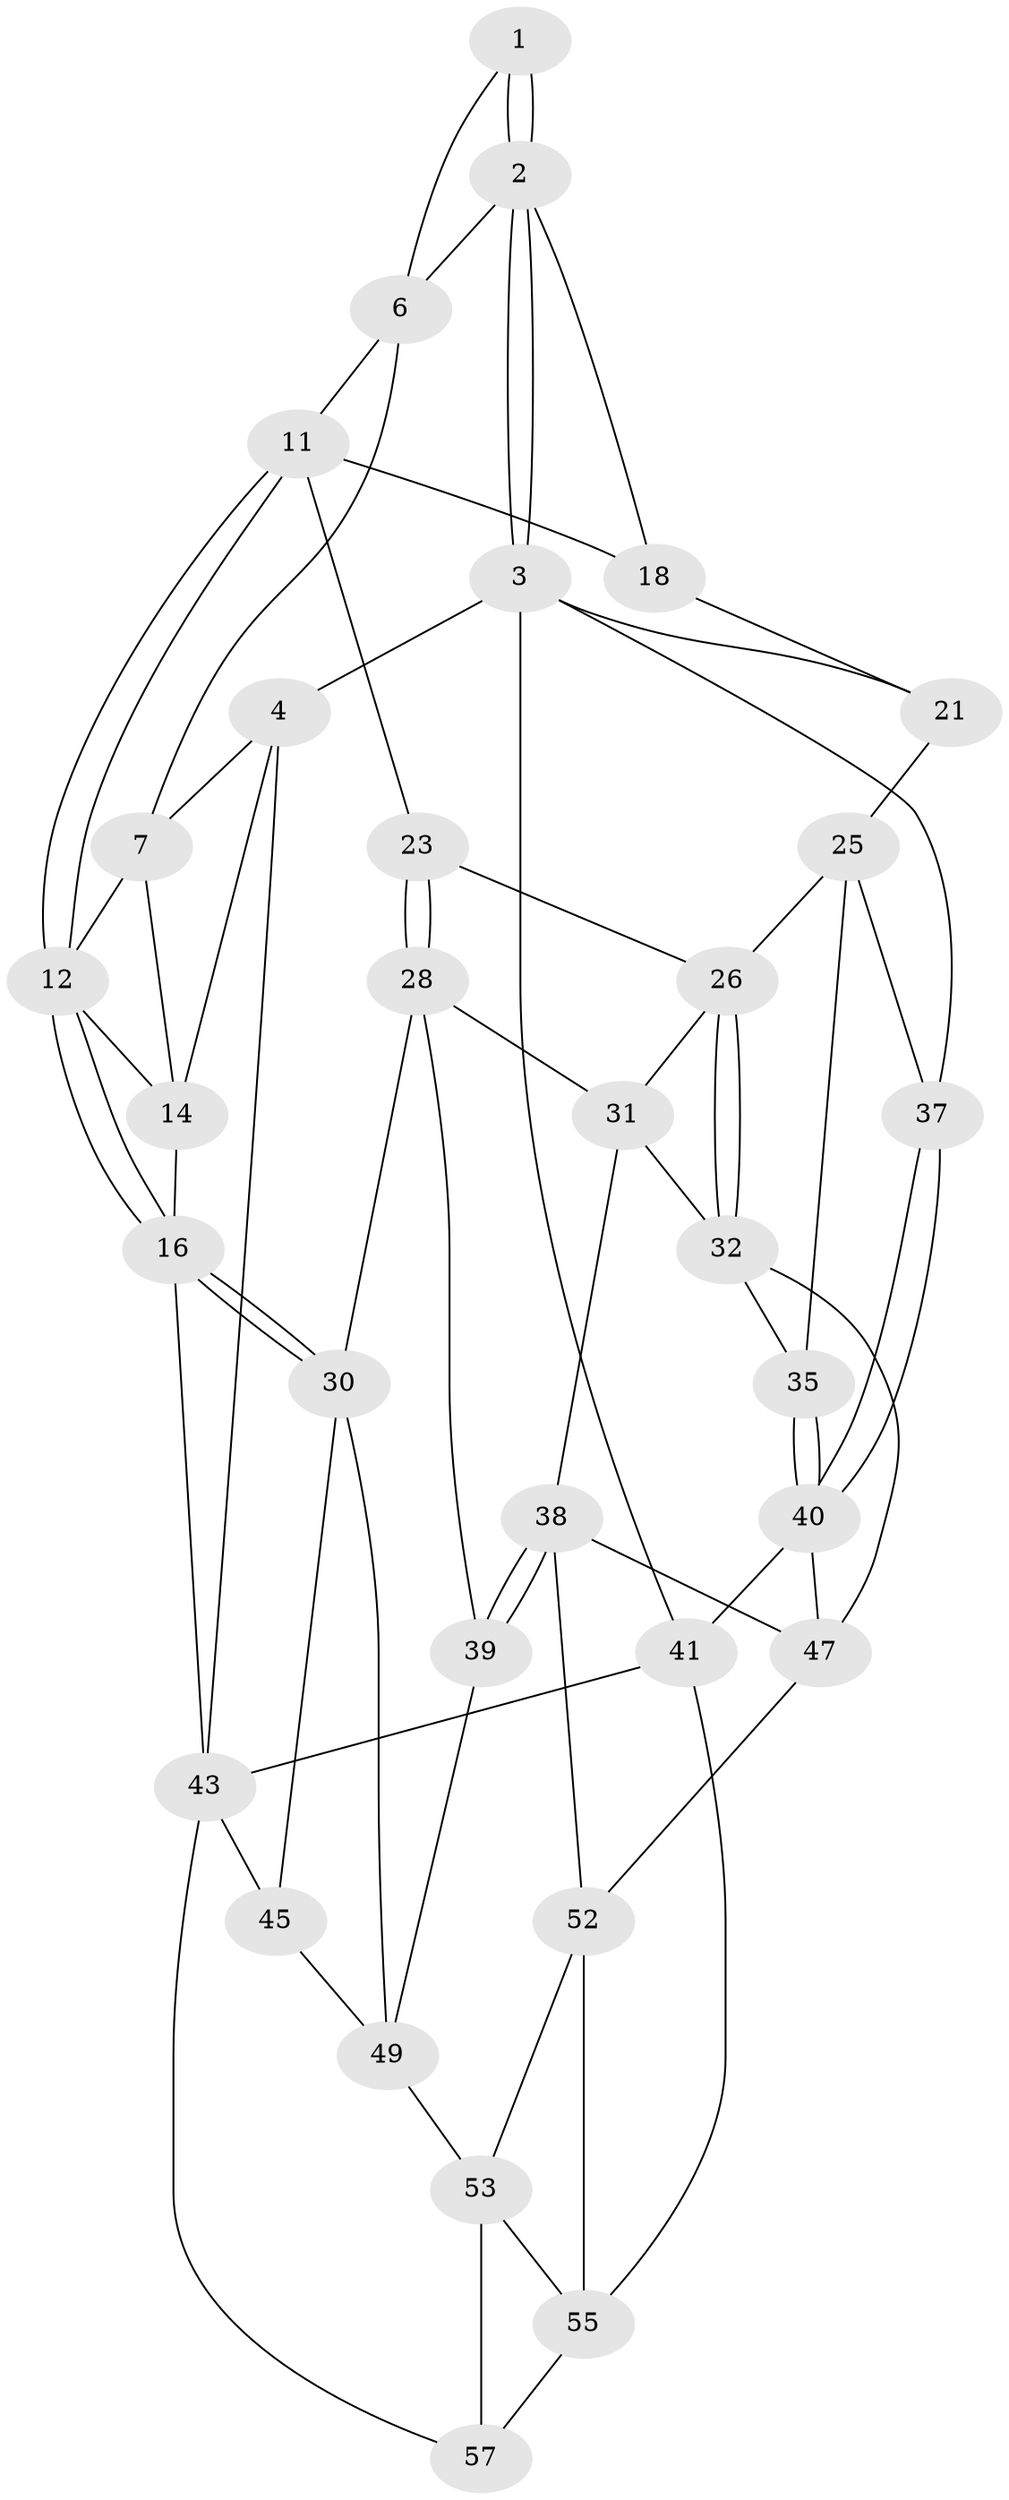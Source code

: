// original degree distribution, {3: 0.05084745762711865, 5: 0.4915254237288136, 6: 0.22033898305084745, 4: 0.23728813559322035}
// Generated by graph-tools (version 1.1) at 2025/42/03/06/25 10:42:29]
// undirected, 33 vertices, 72 edges
graph export_dot {
graph [start="1"]
  node [color=gray90,style=filled];
  1 [pos="+0.32322208733739716+0"];
  2 [pos="+0.7470327761378044+0",super="+10"];
  3 [pos="+1+0",super="+20"];
  4 [pos="+0+0",super="+5"];
  6 [pos="+0.3232907715555706+0.06633854106157551",super="+9"];
  7 [pos="+0.2959864307006795+0.09545510545942229",super="+8"];
  11 [pos="+0.3332569369955827+0.2792939681315117",super="+19"];
  12 [pos="+0.31167151876390886+0.29045300241742356",super="+13"];
  14 [pos="+0.19890331151356494+0.13338711758519362",super="+15"];
  16 [pos="+0.25763326281802124+0.37326471073635226",super="+17"];
  18 [pos="+0.7192336523982568+0.0806596220441168"];
  21 [pos="+0.7555485022300686+0.23858876700973913",super="+22"];
  23 [pos="+0.49750617177738604+0.3300204219003898",super="+24"];
  25 [pos="+0.755611581119059+0.24044879221912432",super="+34"];
  26 [pos="+0.6970626650216101+0.3242199218233295",super="+27"];
  28 [pos="+0.5164153366522368+0.40649343253443154",super="+29"];
  30 [pos="+0.27417574169977676+0.41902945055517554",super="+44"];
  31 [pos="+0.5696134797922429+0.40798720749624423",super="+33"];
  32 [pos="+0.6502413009725349+0.5017133995648743",super="+36"];
  35 [pos="+0.8287757099097056+0.45430094773590646"];
  37 [pos="+1+0.3826053981794418"];
  38 [pos="+0.5483034075938747+0.5825937087552643",super="+48"];
  39 [pos="+0.5179575855218834+0.5612071056665984"];
  40 [pos="+1+0.498768710754513",super="+42"];
  41 [pos="+1+1"];
  43 [pos="+0+0.7322564021422503",super="+58"];
  45 [pos="+0.19627604948752916+0.7392789669318058",super="+46"];
  47 [pos="+0.8262625933390818+0.7395304988630194",super="+51"];
  49 [pos="+0.4721524371632909+0.5573644714249404",super="+50"];
  52 [pos="+0.477004265911047+0.7675955368001971",super="+54"];
  53 [pos="+0.41760395643058096+0.7821335832737807",super="+56"];
  55 [pos="+0.5798033375438336+0.9374893651979809",super="+59"];
  57 [pos="+0.3581122915292131+1"];
  1 -- 2;
  1 -- 2;
  1 -- 6;
  2 -- 3;
  2 -- 3;
  2 -- 18;
  2 -- 6;
  3 -- 4;
  3 -- 41;
  3 -- 21;
  3 -- 37;
  4 -- 43;
  4 -- 7;
  4 -- 14;
  6 -- 7;
  6 -- 11;
  7 -- 12;
  7 -- 14;
  11 -- 12;
  11 -- 12;
  11 -- 18;
  11 -- 23;
  12 -- 16;
  12 -- 16;
  12 -- 14;
  14 -- 16;
  16 -- 30;
  16 -- 30;
  16 -- 43;
  18 -- 21;
  21 -- 25;
  23 -- 28;
  23 -- 28;
  23 -- 26;
  25 -- 26;
  25 -- 35;
  25 -- 37;
  26 -- 32;
  26 -- 32;
  26 -- 31;
  28 -- 31;
  28 -- 30;
  28 -- 39;
  30 -- 49;
  30 -- 45;
  31 -- 32;
  31 -- 38;
  32 -- 35;
  32 -- 47;
  35 -- 40;
  35 -- 40;
  37 -- 40;
  37 -- 40;
  38 -- 39;
  38 -- 39;
  38 -- 52;
  38 -- 47;
  39 -- 49;
  40 -- 41;
  40 -- 47;
  41 -- 43;
  41 -- 55;
  43 -- 57;
  43 -- 45 [weight=2];
  45 -- 49;
  47 -- 52;
  49 -- 53;
  52 -- 53;
  52 -- 55;
  53 -- 57;
  53 -- 55;
  55 -- 57;
}
